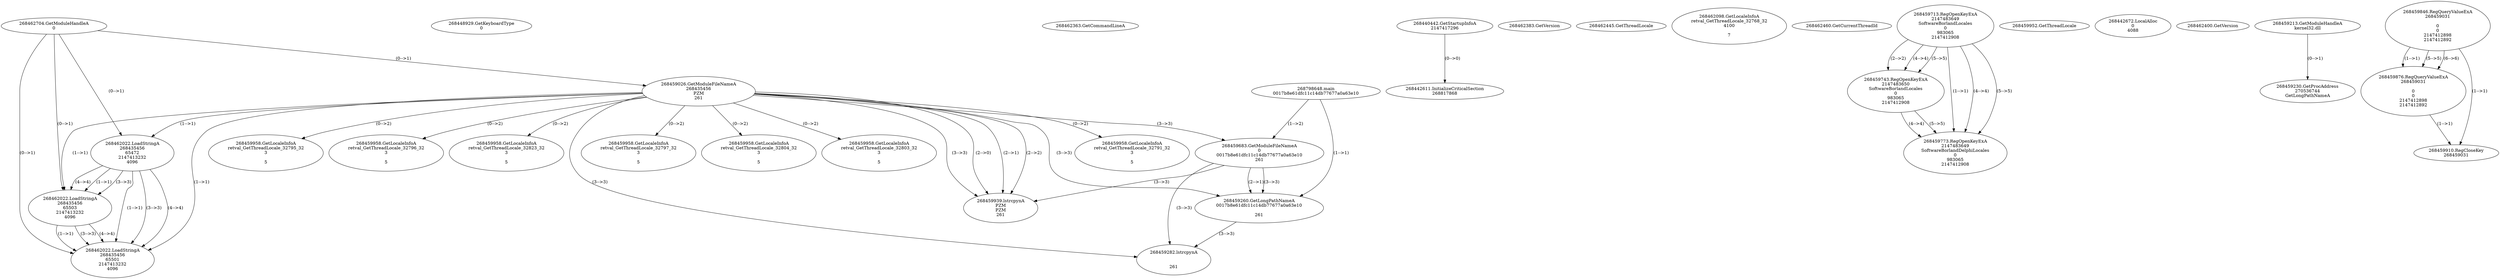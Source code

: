 // Global SCDG with merge call
digraph {
	0 [label="268798648.main
0017b8e61dfc11c14db77677a0a63e10"]
	1 [label="268462704.GetModuleHandleA
0"]
	2 [label="268448929.GetKeyboardType
0"]
	3 [label="268462363.GetCommandLineA
"]
	4 [label="268440442.GetStartupInfoA
2147417296"]
	5 [label="268462383.GetVersion
"]
	6 [label="268462445.GetThreadLocale
"]
	7 [label="268462098.GetLocaleInfoA
retval_GetThreadLocale_32768_32
4100

7"]
	8 [label="268462460.GetCurrentThreadId
"]
	9 [label="268459026.GetModuleFileNameA
268435456
PZM
261"]
	1 -> 9 [label="(0-->1)"]
	10 [label="268459683.GetModuleFileNameA
0
0017b8e61dfc11c14db77677a0a63e10
261"]
	0 -> 10 [label="(1-->2)"]
	9 -> 10 [label="(3-->3)"]
	11 [label="268459713.RegOpenKeyExA
2147483649
Software\Borland\Locales
0
983065
2147412908"]
	12 [label="268459743.RegOpenKeyExA
2147483650
Software\Borland\Locales
0
983065
2147412908"]
	11 -> 12 [label="(2-->2)"]
	11 -> 12 [label="(4-->4)"]
	11 -> 12 [label="(5-->5)"]
	13 [label="268459773.RegOpenKeyExA
2147483649
Software\Borland\Delphi\Locales
0
983065
2147412908"]
	11 -> 13 [label="(1-->1)"]
	11 -> 13 [label="(4-->4)"]
	12 -> 13 [label="(4-->4)"]
	11 -> 13 [label="(5-->5)"]
	12 -> 13 [label="(5-->5)"]
	14 [label="268459939.lstrcpynA
PZM
PZM
261"]
	9 -> 14 [label="(2-->1)"]
	9 -> 14 [label="(2-->2)"]
	9 -> 14 [label="(3-->3)"]
	10 -> 14 [label="(3-->3)"]
	9 -> 14 [label="(2-->0)"]
	15 [label="268459952.GetThreadLocale
"]
	16 [label="268459958.GetLocaleInfoA
retval_GetThreadLocale_32791_32
3

5"]
	9 -> 16 [label="(0-->2)"]
	17 [label="268462022.LoadStringA
268435456
65472
2147413232
4096"]
	1 -> 17 [label="(0-->1)"]
	9 -> 17 [label="(1-->1)"]
	18 [label="268442611.InitializeCriticalSection
268817868"]
	4 -> 18 [label="(0-->0)"]
	19 [label="268442672.LocalAlloc
0
4088"]
	20 [label="268462400.GetVersion
"]
	21 [label="268459213.GetModuleHandleA
kernel32.dll"]
	22 [label="268459230.GetProcAddress
270536744
GetLongPathNameA"]
	21 -> 22 [label="(0-->1)"]
	23 [label="268459260.GetLongPathNameA
0017b8e61dfc11c14db77677a0a63e10

261"]
	0 -> 23 [label="(1-->1)"]
	10 -> 23 [label="(2-->1)"]
	9 -> 23 [label="(3-->3)"]
	10 -> 23 [label="(3-->3)"]
	24 [label="268459282.lstrcpynA


261"]
	9 -> 24 [label="(3-->3)"]
	10 -> 24 [label="(3-->3)"]
	23 -> 24 [label="(3-->3)"]
	25 [label="268459846.RegQueryValueExA
268459031

0
0
2147412898
2147412892"]
	26 [label="268459876.RegQueryValueExA
268459031

0
0
2147412898
2147412892"]
	25 -> 26 [label="(1-->1)"]
	25 -> 26 [label="(5-->5)"]
	25 -> 26 [label="(6-->6)"]
	27 [label="268459910.RegCloseKey
268459031"]
	25 -> 27 [label="(1-->1)"]
	26 -> 27 [label="(1-->1)"]
	28 [label="268459958.GetLocaleInfoA
retval_GetThreadLocale_32795_32
3

5"]
	9 -> 28 [label="(0-->2)"]
	29 [label="268462022.LoadStringA
268435456
65503
2147413232
4096"]
	1 -> 29 [label="(0-->1)"]
	9 -> 29 [label="(1-->1)"]
	17 -> 29 [label="(1-->1)"]
	17 -> 29 [label="(3-->3)"]
	17 -> 29 [label="(4-->4)"]
	30 [label="268459958.GetLocaleInfoA
retval_GetThreadLocale_32796_32
3

5"]
	9 -> 30 [label="(0-->2)"]
	31 [label="268459958.GetLocaleInfoA
retval_GetThreadLocale_32823_32
3

5"]
	9 -> 31 [label="(0-->2)"]
	32 [label="268462022.LoadStringA
268435456
65501
2147413232
4096"]
	1 -> 32 [label="(0-->1)"]
	9 -> 32 [label="(1-->1)"]
	17 -> 32 [label="(1-->1)"]
	29 -> 32 [label="(1-->1)"]
	17 -> 32 [label="(3-->3)"]
	29 -> 32 [label="(3-->3)"]
	17 -> 32 [label="(4-->4)"]
	29 -> 32 [label="(4-->4)"]
	33 [label="268459958.GetLocaleInfoA
retval_GetThreadLocale_32797_32
3

5"]
	9 -> 33 [label="(0-->2)"]
	34 [label="268459958.GetLocaleInfoA
retval_GetThreadLocale_32804_32
3

5"]
	9 -> 34 [label="(0-->2)"]
	35 [label="268459958.GetLocaleInfoA
retval_GetThreadLocale_32803_32
3

5"]
	9 -> 35 [label="(0-->2)"]
}
